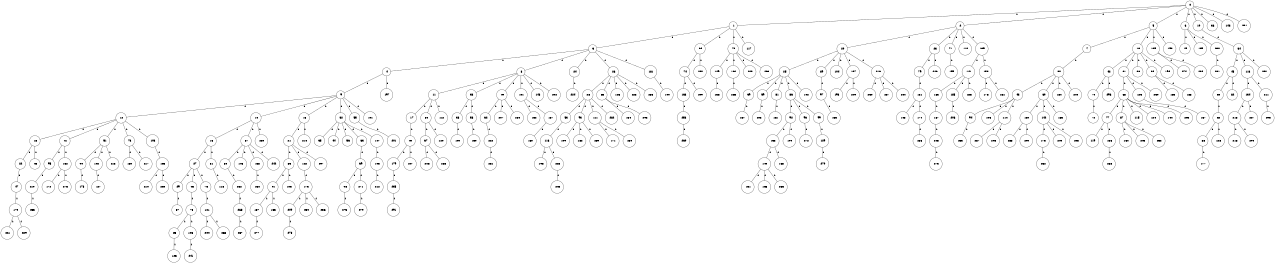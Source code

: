 graph G {
size="8.5,11;"
ratio = "expand;"
fixedsize="true;"
overlap="scale;"
node[shape=circle,width=.12,hight=.12,fontsize=12]
edge[fontsize=12]

0[label=" 0" color=black, pos="2.2155924,2.3945048!"];
1[label=" 1" color=black, pos="1.7191911,2.9045878!"];
2[label=" 2" color=black, pos="2.137646,0.85521921!"];
3[label=" 3" color=black, pos="2.4796661,0.31407883!"];
4[label=" 4" color=black, pos="2.4017101,1.4068222!"];
5[label=" 5" color=black, pos="0.47315141,1.0310713!"];
6[label=" 6" color=black, pos="2.3412257,1.5687706!"];
7[label=" 7" color=black, pos="2.3831153,1.7982904!"];
8[label=" 8" color=black, pos="0.80177981,1.3323134!"];
9[label=" 9" color=black, pos="1.6005446,0.93804883!"];
10[label=" 10" color=black, pos="2.7851349,0.34469466!"];
11[label=" 11" color=black, pos="2.2422533,2.3148962!"];
12[label=" 12" color=black, pos="1.1827472,0.79217734!"];
13[label=" 13" color=black, pos="2.1338684,2.2410264!"];
14[label=" 14" color=black, pos="2.5290373,0.11973747!"];
15[label=" 15" color=black, pos="0.53180817,2.5108603!"];
16[label=" 16" color=black, pos="0.11082311,2.8545589!"];
17[label=" 17" color=black, pos="2.0800749,1.4495583!"];
18[label=" 18" color=black, pos="2.5858757,0.13001083!"];
19[label=" 19" color=black, pos="2.4530265,1.4720925!"];
20[label=" 20" color=black, pos="1.1666254,1.2916724!"];
21[label=" 21" color=black, pos="2.0875185,1.775588!"];
22[label=" 22" color=black, pos="2.3424957,2.5287084!"];
23[label=" 23" color=black, pos="0.81335334,2.2078919!"];
24[label=" 24" color=black, pos="2.8827424,0.63554417!"];
25[label=" 25" color=black, pos="1.8550585,2.8280271!"];
26[label=" 26" color=black, pos="1.8793555,1.2690633!"];
27[label=" 27" color=black, pos="0.40294495,0.96815567!"];
28[label=" 28" color=black, pos="0.0054256348,1.8700643!"];
29[label=" 29" color=black, pos="0.79252676,0.70949998!"];
30[label=" 30" color=black, pos="2.5409778,1.0093264!"];
31[label=" 31" color=black, pos="0.27777712,1.2785076!"];
32[label=" 32" color=black, pos="1.2796691,2.1233369!"];
33[label=" 33" color=black, pos="2.9991542,1.5756617!"];
34[label=" 34" color=black, pos="2.9094019,1.2108916!"];
35[label=" 35" color=black, pos="2.5858808,0.88191728!"];
36[label=" 36" color=black, pos="1.4388753,0.68425062!"];
37[label=" 37" color=black, pos="1.3976338,2.3664246!"];
38[label=" 38" color=black, pos="0.63195898,0.29294267!"];
39[label=" 39" color=black, pos="0.59296928,0.070255662!"];
40[label=" 40" color=black, pos="1.4855019,0.0073658559!"];
41[label=" 41" color=black, pos="2.1449565,1.3631659!"];
42[label=" 42" color=black, pos="0.42775261,0.36670535!"];
43[label=" 43" color=black, pos="2.7531048,0.60493988!"];
44[label=" 44" color=black, pos="2.0006042,1.4233822!"];
45[label=" 45" color=black, pos="0.68294109,2.3368496!"];
46[label=" 46" color=black, pos="1.1655578,2.2246362!"];
47[label=" 47" color=black, pos="2.2012425,2.6311654!"];
48[label=" 48" color=black, pos="1.4884844,2.1714006!"];
49[label=" 49" color=black, pos="2.2215589,0.6877994!"];
50[label=" 50" color=black, pos="0.10862393,0.66294492!"];
51[label=" 51" color=black, pos="2.3031274,2.0537089!"];
52[label=" 52" color=black, pos="1.5570753,0.70196955!"];
53[label=" 53" color=black, pos="0.26689798,1.5549165!"];
54[label=" 54" color=black, pos="2.6686114,1.1909829!"];
55[label=" 55" color=black, pos="2.0744445,0.55659826!"];
56[label=" 56" color=black, pos="1.4606796,0.19636977!"];
57[label=" 57" color=black, pos="0.26256527,2.33155!"];
58[label=" 58" color=black, pos="0.93867393,1.232918!"];
59[label=" 59" color=black, pos="2.2623797,2.5455329!"];
60[label=" 60" color=black, pos="2.763718,1.0594714!"];
61[label=" 61" color=black, pos="0.28632155,1.4630718!"];
62[label=" 62" color=black, pos="1.3939405,0.82478675!"];
63[label=" 63" color=black, pos="2.476203,0.031313818!"];
64[label=" 64" color=black, pos="1.1093838,2.6191212!"];
65[label=" 65" color=black, pos="1.1118528,1.7431383!"];
66[label=" 66" color=black, pos="0.94516616,0.292328!"];
67[label=" 67" color=black, pos="0.26268311,2.027001!"];
68[label=" 68" color=black, pos="2.0853633,2.0570171!"];
69[label=" 69" color=black, pos="0.70086029,1.3266178!"];
70[label=" 70" color=black, pos="2.1741435,1.5631858!"];
71[label=" 71" color=black, pos="0.5327895,2.5872292!"];
72[label=" 72" color=black, pos="2.8221832,1.0141224!"];
73[label=" 73" color=black, pos="2.1570216,1.9845626!"];
74[label=" 74" color=black, pos="0.73331701,0.30973366!"];
75[label=" 75" color=black, pos="0.1147515,1.0224012!"];
76[label=" 76" color=black, pos="2.423207,2.5717996!"];
77[label=" 77" color=black, pos="2.5995071,2.2188681!"];
78[label=" 78" color=black, pos="0.049821881,1.4239972!"];
79[label=" 79" color=black, pos="1.3765535,1.2247847!"];
80[label=" 80" color=black, pos="1.2175767,2.1327727!"];
81[label=" 81" color=black, pos="1.9961679,1.4767861!"];
82[label=" 82" color=black, pos="0.39422594,2.725485!"];
83[label=" 83" color=black, pos="1.1232543,0.70909224!"];
84[label=" 84" color=black, pos="2.8273045,0.67052866!"];
85[label=" 85" color=black, pos="0.17930926,1.2004623!"];
86[label=" 86" color=black, pos="1.6714507,1.8117425!"];
87[label=" 87" color=black, pos="2.6356858,1.2467409!"];
88[label=" 88" color=black, pos="0.27543438,2.2278608!"];
89[label=" 89" color=black, pos="2.4968489,0.0010871864!"];
90[label=" 90" color=black, pos="1.4911666,1.4000523!"];
91[label=" 91" color=black, pos="2.4744585,1.1608823!"];
92[label=" 92" color=black, pos="2.3900364,0.72857463!"];
93[label=" 93" color=black, pos="2.7208078,0.79847678!"];
94[label=" 94" color=black, pos="2.5534963,0.44026265!"];
95[label=" 95" color=black, pos="0.64674653,2.0424446!"];
96[label=" 96" color=black, pos="0.066517167,1.1937832!"];
97[label=" 97" color=black, pos="0.97495231,1.4544409!"];
98[label=" 98" color=black, pos="0.92144259,0.080539898!"];
99[label=" 99" color=black, pos="0.96363771,2.697664!"];
100[label=" 100" color=black, pos="2.0728332,1.9230197!"];
101[label=" 101" color=black, pos="0.35527555,1.1858994!"];
102[label=" 102" color=black, pos="0.33171583,2.097954!"];
103[label=" 103" color=black, pos="1.3131657,0.90064326!"];
104[label=" 104" color=black, pos="2.410704,0.94304889!"];
105[label=" 105" color=black, pos="2.2892968,2.8517753!"];
106[label=" 106" color=black, pos="2.251983,1.6066405!"];
107[label=" 107" color=black, pos="0.17373738,1.5692948!"];
108[label=" 108" color=black, pos="2.7305431,2.0402116!"];
109[label=" 109" color=black, pos="2.2138111,0.99459055!"];
110[label=" 110" color=black, pos="1.8522731,2.5239892!"];
111[label=" 111" color=black, pos="0.23294313,2.5451216!"];
112[label=" 112" color=black, pos="2.5190589,2.0293035!"];
113[label=" 113" color=black, pos="1.8856602,2.0190952!"];
114[label=" 114" color=black, pos="2.8133939,0.35326392!"];
115[label=" 115" color=black, pos="2.9300401,2.2337019!"];
116[label=" 116" color=black, pos="0.41487324,2.7464019!"];
117[label=" 117" color=black, pos="1.5000245,0.17421117!"];
118[label=" 118" color=black, pos="1.833537,0.51773632!"];
119[label=" 119" color=black, pos="2.1228329,2.7101273!"];
120[label=" 120" color=black, pos="2.5510283,0.45024762!"];
121[label=" 121" color=black, pos="1.6205095,2.5743318!"];
122[label=" 122" color=black, pos="1.0950785,2.4210347!"];
123[label=" 123" color=black, pos="2.8501545,1.6857018!"];
124[label=" 124" color=black, pos="2.9286501,0.89371198!"];
125[label=" 125" color=black, pos="1.1730962,1.7809721!"];
126[label=" 126" color=black, pos="0.76612355,2.0731134!"];
127[label=" 127" color=black, pos="1.3615663,1.5308483!"];
128[label=" 128" color=black, pos="1.5226714,2.3492832!"];
129[label=" 129" color=black, pos="2.4504387,2.5770843!"];
130[label=" 130" color=black, pos="1.8512108,0.57063578!"];
131[label=" 131" color=black, pos="2.6528556,2.966393!"];
132[label=" 132" color=black, pos="2.6884413,2.0101802!"];
133[label=" 133" color=black, pos="0.92802808,1.8681708!"];
134[label=" 134" color=black, pos="2.0898608,0.58310806!"];
135[label=" 135" color=black, pos="1.7245248,2.3640218!"];
136[label=" 136" color=black, pos="2.0950523,1.3903771!"];
137[label=" 137" color=black, pos="2.6369201,2.0910082!"];
138[label=" 138" color=black, pos="0.96558047,0.18949618!"];
139[label=" 139" color=black, pos="0.91798158,1.1999418!"];
140[label=" 140" color=black, pos="0.015994061,1.4679605!"];
141[label=" 141" color=black, pos="0.0012744018,2.6381738!"];
142[label=" 142" color=black, pos="0.27741538,0.54256233!"];
143[label=" 143" color=black, pos="2.3352382,2.2491363!"];
144[label=" 144" color=black, pos="0.61988915,0.97578145!"];
145[label=" 145" color=black, pos="0.60697484,2.7449402!"];
146[label=" 146" color=black, pos="2.7284336,1.1909914!"];
147[label=" 147" color=black, pos="1.0903255,1.2528381!"];
148[label=" 148" color=black, pos="2.6010553,0.050341685!"];
149[label=" 149" color=black, pos="1.0569299,0.69346486!"];
150[label=" 150" color=black, pos="1.9097973,2.3362854!"];
151[label=" 151" color=black, pos="0.1426113,1.6753259!"];
152[label=" 152" color=black, pos="0.22493512,2.0193097!"];
153[label=" 153" color=black, pos="1.717897,1.4044653!"];
154[label=" 154" color=black, pos="1.6986862,2.0927458!"];
155[label=" 155" color=black, pos="1.9863899,2.8953313!"];
156[label=" 156" color=black, pos="0.066382539,1.1897748!"];
157[label=" 157" color=black, pos="1.6341884,0.45765766!"];
158[label=" 158" color=black, pos="2.1192669,1.7890211!"];
159[label=" 159" color=black, pos="1.3793648,0.024378627!"];
160[label=" 160" color=black, pos="2.1154544,2.4362098!"];
161[label=" 161" color=black, pos="0.80793824,0.27968196!"];
162[label=" 162" color=black, pos="2.4361318,0.29563622!"];
163[label=" 163" color=black, pos="1.7180117,1.0099668!"];
164[label=" 164" color=black, pos="1.1366405,2.9077066!"];
165[label=" 165" color=black, pos="2.0829813,0.31481457!"];
166[label=" 166" color=black, pos="0.15930737,0.46412635!"];
167[label=" 167" color=black, pos="2.5681827,1.142972!"];
168[label=" 168" color=black, pos="2.5321933,0.51698844!"];
169[label=" 169" color=black, pos="1.419857,0.84675605!"];
170[label=" 170" color=black, pos="1.1690982,2.2785105!"];
171[label=" 171" color=black, pos="1.3333598,2.6715041!"];
172[label=" 172" color=black, pos="2.4882189,0.24082913!"];
173[label=" 173" color=black, pos="0.94457505,1.7734484!"];
174[label=" 174" color=black, pos="1.6594794,0.64255456!"];
175[label=" 175" color=black, pos="0.72607977,0.91129918!"];
176[label=" 176" color=black, pos="2.3647085,1.5984047!"];
177[label=" 177" color=black, pos="2.224958,2.6405542!"];
178[label=" 178" color=black, pos="0.58755297,0.28116605!"];
179[label=" 179" color=black, pos="1.207542,2.390913!"];
180[label=" 180" color=black, pos="0.53188089,0.26696114!"];
181[label=" 181" color=black, pos="0.1873858,1.5803384!"];
182[label=" 182" color=black, pos="1.2779844,2.0745273!"];
183[label=" 183" color=black, pos="2.0084195,0.26233724!"];
184[label=" 184" color=black, pos="1.4141141,0.15769343!"];
185[label=" 185" color=black, pos="1.3059026,2.0331283!"];
186[label=" 186" color=black, pos="0.71731232,2.8143683!"];
187[label=" 187" color=black, pos="2.2669645,0.62061517!"];
188[label=" 188" color=black, pos="0.83702342,1.2753013!"];
189[label=" 189" color=black, pos="2.9279859,2.8712744!"];
190[label=" 190" color=black, pos="0.078532582,2.2100344!"];
191[label=" 191" color=black, pos="2.9316282,0.46008006!"];
192[label=" 192" color=black, pos="2.3331135,2.9848144!"];
193[label=" 193" color=black, pos="1.4160211,2.5324717!"];
194[label=" 194" color=black, pos="2.332237,0.058187737!"];
195[label=" 195" color=black, pos="1.5521213,2.3980469!"];
196[label=" 196" color=black, pos="2.5663792,1.413554!"];
197[label=" 197" color=black, pos="1.5289879,2.7003354!"];
198[label=" 198" color=black, pos="0.2306301,0.69447256!"];
199[label=" 199" color=black, pos="1.3827414,1.5080005!"];
200[label=" 200" color=black, pos="1.7723261,0.35487104!"];
201[label=" 201" color=black, pos="1.5107576,1.3216807!"];
202[label=" 202" color=black, pos="1.2341828,0.44219613!"];
203[label=" 203" color=black, pos="1.0586713,0.17544889!"];
204[label=" 204" color=black, pos="0.51359126,0.11941566!"];
205[label=" 205" color=black, pos="1.8738313,2.6500996!"];
206[label=" 206" color=black, pos="1.7301208,0.26671964!"];
207[label=" 207" color=black, pos="0.49912481,1.828717!"];
208[label=" 208" color=black, pos="0.26753509,0.45979815!"];
209[label=" 209" color=black, pos="0.070930829,1.6212873!"];
210[label=" 210" color=black, pos="0.16134726,2.0914177!"];
211[label=" 211" color=black, pos="2.9037265,2.8450691!"];
212[label=" 212" color=black, pos="0.85586949,0.45989688!"];
213[label=" 213" color=black, pos="2.7842358,2.8341621!"];
214[label=" 214" color=black, pos="0.45456871,2.6272187!"];
215[label=" 215" color=black, pos="1.875602,2.2251444!"];
216[label=" 216" color=black, pos="2.6395238,1.9214297!"];
217[label=" 217" color=black, pos="2.4664214,2.0155683!"];
218[label=" 218" color=black, pos="0.60620043,0.84778726!"];
219[label=" 219" color=black, pos="0.37385264,1.9272446!"];
220[label=" 220" color=black, pos="2.6573412,1.9594229!"];
221[label=" 221" color=black, pos="1.497138,1.9559336!"];
222[label=" 222" color=black, pos="0.8944668,1.9054002!"];
223[label=" 223" color=black, pos="1.039088,0.91320579!"];
224[label=" 224" color=black, pos="0.81548725,2.3890665!"];
225[label=" 225" color=black, pos="1.3773525,0.90967734!"];
226[label=" 226" color=black, pos="1.5116208,1.4934798!"];
227[label=" 227" color=black, pos="1.450321,1.1151956!"];
228[label=" 228" color=black, pos="2.8078659,2.5492392!"];
229[label=" 229" color=black, pos="0.86820351,1.2567107!"];
230[label=" 230" color=black, pos="1.088325,0.53273905!"];
231[label=" 231" color=black, pos="1.2926556,0.80602494!"];
232[label=" 232" color=black, pos="2.2805803,2.3900515!"];
233[label=" 233" color=black, pos="2.5997263,2.6414858!"];
234[label=" 234" color=black, pos="0.057193411,1.9968206!"];
235[label=" 235" color=black, pos="2.5556901,0.61517659!"];
236[label=" 236" color=black, pos="0.18663466,1.66856!"];
237[label=" 237" color=black, pos="1.6695885,2.8175085!"];
238[label=" 238" color=black, pos="0.087381525,2.8853266!"];
239[label=" 239" color=black, pos="1.7961924,1.4881799!"];
240[label=" 240" color=black, pos="2.8864431,1.7347056!"];
241[label=" 241" color=black, pos="2.1779602,1.5975165!"];
242[label=" 242" color=black, pos="0.51115706,0.74266799!"];
243[label=" 243" color=black, pos="2.7063532,1.4304032!"];
244[label=" 244" color=black, pos="1.5222604,1.9478261!"];
245[label=" 245" color=black, pos="2.0242338,1.9497625!"];
246[label=" 246" color=black, pos="0.11558206,1.4916524!"];
247[label=" 247" color=black, pos="1.5264407,1.9885471!"];
248[label=" 248" color=black, pos="1.8580637,2.8990531!"];
249[label=" 249" color=black, pos="2.0994441,1.2711775!"];
250[label=" 250" color=black, pos="0.090906663,2.6774484!"];
251[label=" 251" color=black, pos="0.37169003,2.6902478!"];
252[label=" 252" color=black, pos="2.2068148,2.0857993!"];
253[label=" 253" color=black, pos="2.4034084,0.34266399!"];
254[label=" 254" color=black, pos="2.8706509,0.43076486!"];
255[label=" 255" color=black, pos="0.81414877,0.80997536!"];
256[label=" 256" color=black, pos="0.14256474,1.7082363!"];
257[label=" 257" color=black, pos="2.2055981,0.85261007!"];
258[label=" 258" color=black, pos="2.9932592,0.093764653!"];
259[label=" 259" color=black, pos="2.63791,0.25889964!"];
260[label=" 260" color=black, pos="1.4220863,0.075773412!"];
261[label=" 261" color=black, pos="2.3802607,0.34448507!"];
262[label=" 262" color=black, pos="1.2527538,1.6480032!"];
263[label=" 263" color=black, pos="1.1945619,2.7391151!"];
264[label=" 264" color=black, pos="2.167007,2.5791356!"];
265[label=" 265" color=black, pos="1.4267652,0.66910989!"];
266[label=" 266" color=black, pos="2.9618041,0.78497365!"];
267[label=" 267" color=black, pos="1.546887,0.44443886!"];
268[label=" 268" color=black, pos="2.3885722,2.7944679!"];
269[label=" 269" color=black, pos="0.93864967,1.0197445!"];
270[label=" 270" color=black, pos="1.9142029,0.25830612!"];
271[label=" 271" color=black, pos="1.1257262,2.4458915!"];
272[label=" 272" color=black, pos="1.4447726,0.66533841!"];
273[label=" 273" color=black, pos="1.4567727,0.29156218!"];
274[label=" 274" color=black, pos="2.0973229,2.0182908!"];
275[label=" 275" color=black, pos="2.1204091,2.6131831!"];
276[label=" 276" color=black, pos="2.982942,1.2778143!"];
277[label=" 277" color=black, pos="0.54660396,2.1129951!"];
278[label=" 278" color=black, pos="0.96530648,0.56957171!"];
279[label=" 279" color=black, pos="0.36872246,0.383766!"];
280[label=" 280" color=black, pos="2.0404903,0.68503284!"];
281[label=" 281" color=black, pos="0.38355271,2.9158398!"];
282[label=" 282" color=black, pos="1.0531308,1.1250854!"];
283[label=" 283" color=black, pos="2.3968603,1.6825213!"];
284[label=" 284" color=black, pos="0.14591947,2.3013939!"];
285[label=" 285" color=black, pos="2.2578943,1.1533303!"];
286[label=" 286" color=black, pos="2.7856903,0.31423355!"];
287[label=" 287" color=black, pos="0.73836523,0.96790778!"];
288[label=" 288" color=black, pos="0.74710395,1.2761185!"];
289[label=" 289" color=black, pos="2.6295356,0.61153223!"];
290[label=" 290" color=black, pos="0.1260889,2.8562064!"];
291[label=" 291" color=black, pos="0.47488611,0.90275139!"];
292[label=" 292" color=black, pos="0.49906329,0.31332901!"];
293[label=" 293" color=black, pos="2.6185342,2.9801585!"];
294[label=" 294" color=black, pos="0.1895613,1.5586372!"];
295[label=" 295" color=black, pos="1.9923916,1.7067821!"];
296[label=" 296" color=black, pos="0.17948562,1.8701522!"];
297[label=" 297" color=black, pos="1.1748589,1.4916877!"];
298[label=" 298" color=black, pos="2.218302,2.823897!"];
299[label=" 299" color=black, pos="0.88662188,2.3139937!"];
0--1[label="1"]
0--2[label="1"]
0--5[label="1"]
0--6[label="1"]
0--10[label="1"]
0--36[label="1"]
0--143[label="1"]
0--231[label="1"]
1--3[label="1"]
1--64[label="1"]
1--76[label="1"]
1--117[label="1"]
2--20[label="1"]
2--23[label="1"]
2--71[label="1"]
2--110[label="1"]
2--139[label="1"]
3--4[label="1"]
3--8[label="1"]
3--24[label="1"]
3--26[label="1"]
3--181[label="1"]
4--9[label="1"]
4--197[label="1"]
5--7[label="1"]
5--13[label="1"]
5--169[label="1"]
5--198[label="1"]
6--19[label="1"]
6--189[label="1"]
6--238[label="1"]
7--30[label="1"]
8--11[label="1"]
8--33[label="1"]
8--49[label="1"]
8--101[label="1"]
8--148[label="1"]
8--292[label="1"]
9--12[label="1"]
9--14[label="1"]
9--16[label="1"]
9--32[label="1"]
9--55[label="1"]
9--191[label="1"]
10--34[label="1"]
11--17[label="1"]
11--54[label="1"]
11--112[label="1"]
12--18[label="1"]
12--41[label="1"]
12--51[label="1"]
12--73[label="1"]
12--103[label="1"]
13--42[label="1"]
13--61[label="1"]
13--66[label="1"]
13--84[label="1"]
13--194[label="1"]
14--15[label="1"]
14--57[label="1"]
14--269[label="1"]
15--27[label="1"]
15--31[label="1"]
16--21[label="1"]
16--214[label="1"]
17--40[label="1"]
18--22[label="1"]
18--48[label="1"]
20--25[label="1"]
20--89[label="1"]
20--104[label="1"]
20--107[label="1"]
20--216[label="1"]
21--83[label="1"]
21--122[label="1"]
21--297[label="1"]
22--47[label="1"]
23--79[label="1"]
23--226[label="1"]
24--224[label="1"]
25--39[label="1"]
25--59[label="1"]
25--81[label="1"]
25--86[label="1"]
25--192[label="1"]
26--28[label="1"]
26--65[label="1"]
26--126[label="1"]
26--223[label="1"]
26--283[label="1"]
27--29[label="1"]
27--46[label="1"]
27--75[label="1"]
28--53[label="1"]
28--93[label="1"]
28--111[label="1"]
28--282[label="1"]
29--37[label="1"]
30--43[label="1"]
30--60[label="1"]
30--184[label="1"]
30--240[label="1"]
31--118[label="1"]
32--35[label="1"]
32--44[label="1"]
32--56[label="1"]
32--63[label="1"]
32--147[label="1"]
33--38[label="1"]
33--58[label="1"]
34--45[label="1"]
34--113[label="1"]
34--202[label="1"]
38--100[label="1"]
39--257[label="1"]
40--179[label="1"]
40--247[label="1"]
41--95[label="1"]
41--132[label="1"]
42--70[label="1"]
42--296[label="1"]
43--94[label="1"]
43--106[label="1"]
43--114[label="1"]
45--50[label="1"]
45--82[label="1"]
46--78[label="1"]
47--170[label="1"]
49--62[label="1"]
49--207[label="1"]
49--254[label="1"]
50--52[label="1"]
51--90[label="1"]
51--102[label="1"]
51--213[label="1"]
52--88[label="1"]
52--128[label="1"]
53--116[label="1"]
54--67[label="1"]
54--120[label="1"]
55--201[label="1"]
57--80[label="1"]
57--108[label="1"]
57--138[label="1"]
57--242[label="1"]
58--150[label="1"]
59--203[label="1"]
60--130[label="1"]
60--142[label="1"]
60--186[label="1"]
61--68[label="1"]
61--123[label="1"]
61--239[label="1"]
62--222[label="1"]
63--69[label="1"]
64--74[label="1"]
64--280[label="1"]
65--154[label="1"]
65--293[label="1"]
67--246[label="1"]
67--258[label="1"]
68--77[label="1"]
68--87[label="1"]
68--115[label="1"]
68--124[label="1"]
68--144[label="1"]
68--205[label="1"]
69--98[label="1"]
69--271[label="1"]
70--72[label="1"]
71--159[label="1"]
73--180[label="1"]
73--217[label="1"]
74--163[label="1"]
74--299[label="1"]
75--121[label="1"]
76--149[label="1"]
76--162[label="1"]
76--220[label="1"]
76--266[label="1"]
77--119[label="1"]
77--136[label="1"]
78--85[label="1"]
78--146[label="1"]
79--131[label="1"]
80--232[label="1"]
81--161[label="1"]
83--91[label="1"]
83--105[label="1"]
84--135[label="1"]
84--188[label="1"]
85--125[label="1"]
86--92[label="1"]
86--96[label="1"]
86--99[label="1"]
87--164[label="1"]
87--243[label="1"]
87--252[label="1"]
88--177[label="1"]
89--97[label="1"]
90--178[label="1"]
91--137[label="1"]
91--155[label="1"]
92--133[label="1"]
92--199[label="1"]
93--109[label="1"]
93--182[label="1"]
93--289[label="1"]
94--233[label="1"]
95--219[label="1"]
96--272[label="1"]
97--156[label="1"]
98--275[label="1"]
99--129[label="1"]
101--152[label="1"]
101--157[label="1"]
102--127[label="1"]
103--153[label="1"]
107--193[label="1"]
107--249[label="1"]
111--171[label="1"]
111--259[label="1"]
113--134[label="1"]
113--211[label="1"]
114--287[label="1"]
114--298[label="1"]
116--196[label="1"]
116--228[label="1"]
121--204[label="1"]
121--268[label="1"]
122--173[label="1"]
123--167[label="1"]
129--270[label="1"]
130--285[label="1"]
130--290[label="1"]
131--145[label="1"]
131--174[label="1"]
132--172[label="1"]
132--276[label="1"]
133--140[label="1"]
133--168[label="1"]
134--215[label="1"]
134--227[label="1"]
136--288[label="1"]
137--277[label="1"]
138--264[label="1"]
139--141[label="1"]
139--158[label="1"]
140--151[label="1"]
140--165[label="1"]
140--256[label="1"]
141--183[label="1"]
141--185[label="1"]
141--225[label="1"]
142--175[label="1"]
142--200[label="1"]
142--208[label="1"]
146--241[label="1"]
147--195[label="1"]
149--166[label="1"]
153--210[label="1"]
153--250[label="1"]
157--160[label="1"]
158--176[label="1"]
158--251[label="1"]
162--265[label="1"]
163--253[label="1"]
169--274[label="1"]
169--284[label="1"]
170--221[label="1"]
170--229[label="1"]
173--209[label="1"]
173--234[label="1"]
173--236[label="1"]
174--286[label="1"]
175--262[label="1"]
179--235[label="1"]
181--190[label="1"]
183--187[label="1"]
185--206[label="1"]
187--245[label="1"]
195--212[label="1"]
209--278[label="1"]
211--295[label="1"]
215--218[label="1"]
215--294[label="1"]
216--230[label="1"]
216--237[label="1"]
216--244[label="1"]
219--255[label="1"]
222--261[label="1"]
228--248[label="1"]
232--263[label="1"]
235--291[label="1"]
238--281[label="1"]
245--273[label="1"]
253--260[label="1"]
263--267[label="1"]
271--279[label="1"]

}
